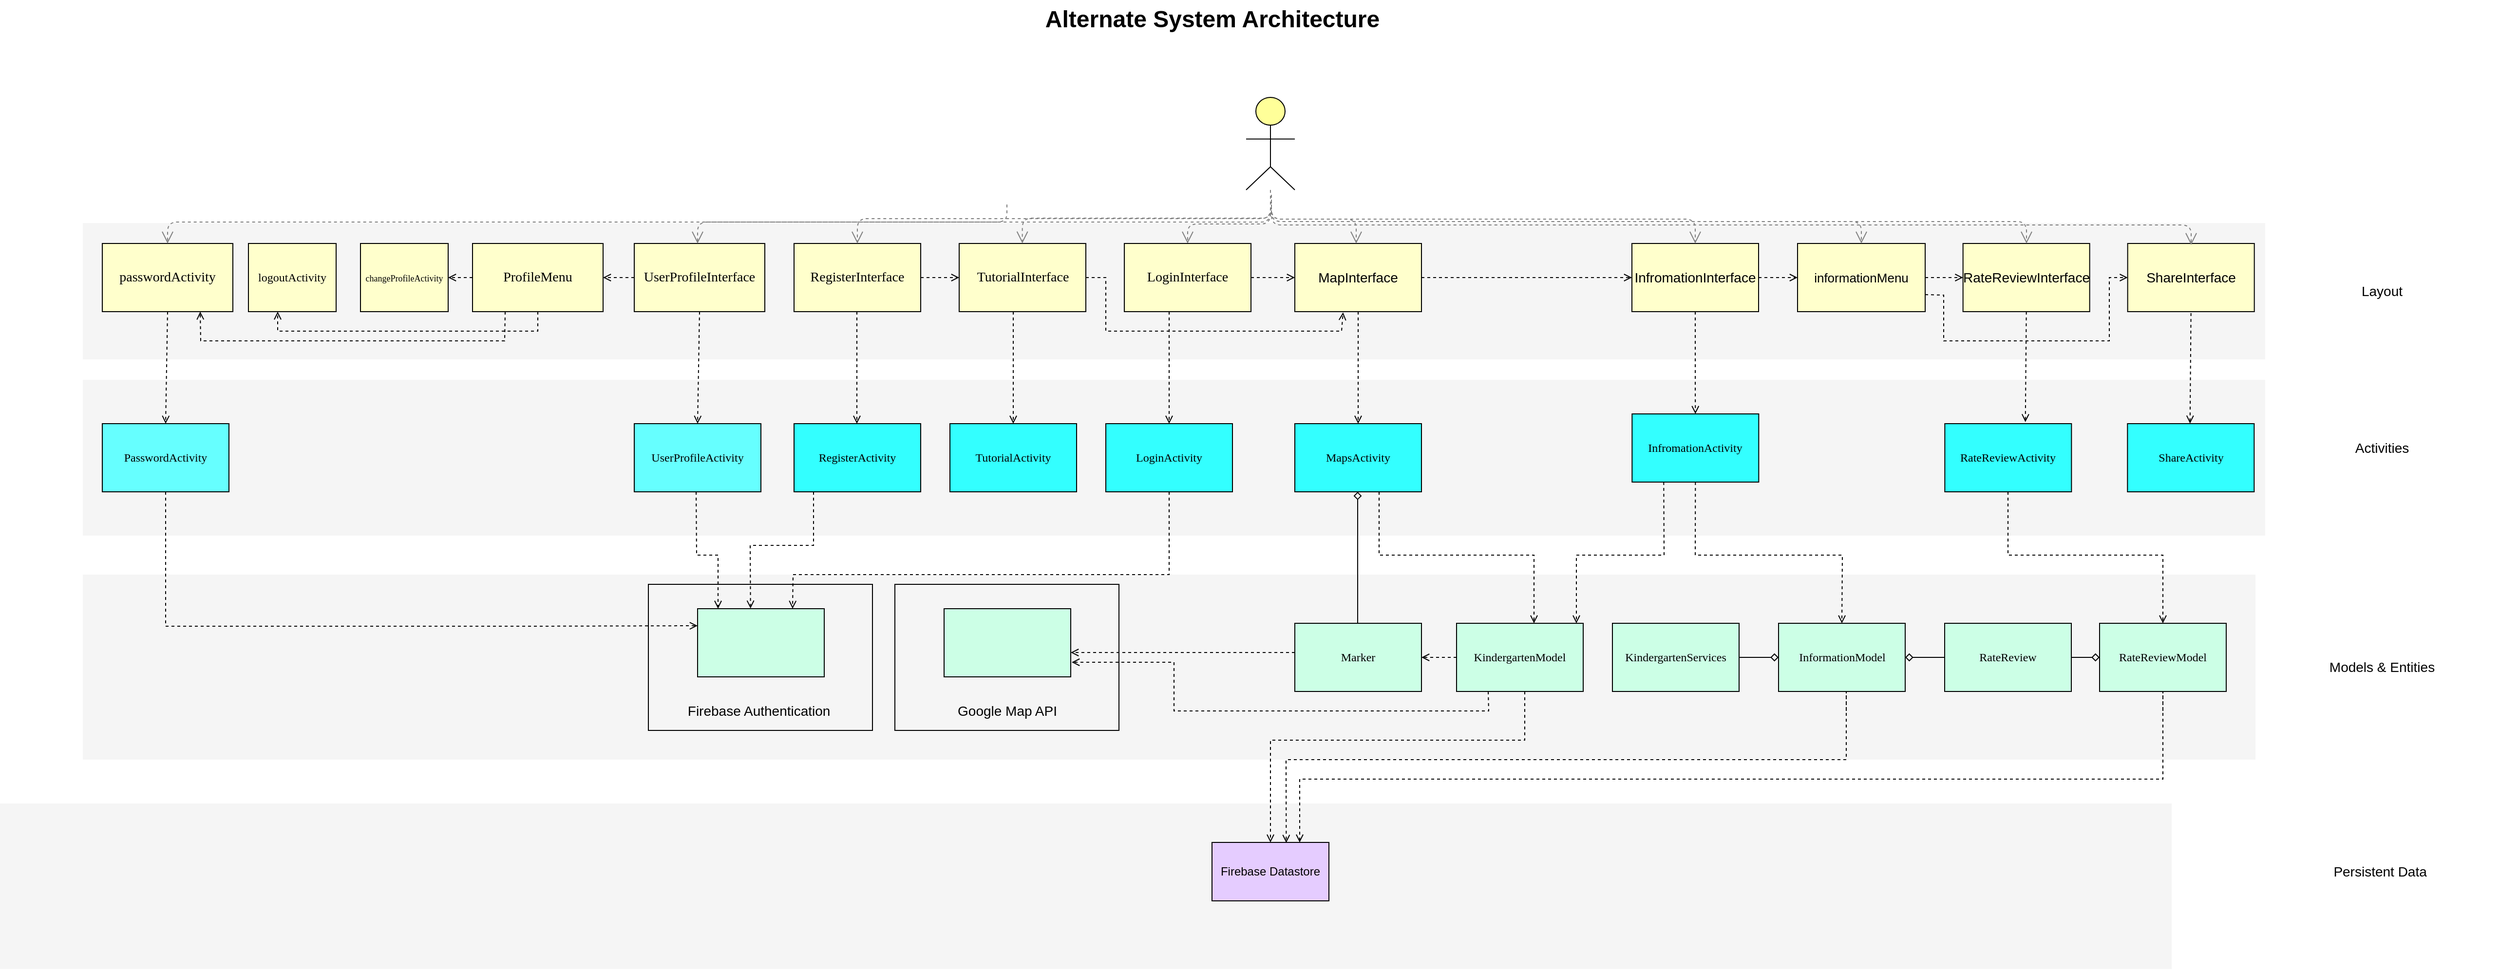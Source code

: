 <mxfile version="12.1.9" type="device" pages="1"><diagram name="Page-1" id="44bbcf24-548e-d532-59d3-359de5b44cbb"><mxGraphModel dx="4888" dy="670" grid="1" gridSize="10" guides="1" tooltips="1" connect="1" arrows="1" fold="1" page="1" pageScale="1.5" pageWidth="1169" pageHeight="826" background="none" math="0" shadow="0"><root><mxCell id="0" style=";html=1;"/><mxCell id="1" style=";html=1;" parent="0"/><mxCell id="6eae4fabf1afb631-36" value="" style="whiteSpace=wrap;html=1;strokeColor=none;strokeWidth=1;fillColor=#f5f5f5;fontSize=14;" parent="1" vertex="1"><mxGeometry x="-1700" y="670" width="2230" height="190" as="geometry"/></mxCell><mxCell id="6eae4fabf1afb631-35" value="" style="whiteSpace=wrap;html=1;strokeColor=none;strokeWidth=1;fillColor=#f5f5f5;fontSize=14;" parent="1" vertex="1"><mxGeometry x="-1700" y="470" width="2240" height="160" as="geometry"/></mxCell><mxCell id="6eae4fabf1afb631-34" value="" style="whiteSpace=wrap;html=1;strokeColor=none;strokeWidth=1;fillColor=#f5f5f5;fontSize=14;" parent="1" vertex="1"><mxGeometry x="-1700" y="309" width="2240" height="140" as="geometry"/></mxCell><mxCell id="6eae4fabf1afb631-29" value="Models &amp;amp; Entities" style="text;html=1;strokeColor=none;fillColor=none;align=center;verticalAlign=middle;whiteSpace=wrap;fontSize=14;" parent="1" vertex="1"><mxGeometry x="540" y="755" width="240" height="20" as="geometry"/></mxCell><mxCell id="6eae4fabf1afb631-30" value="Activities" style="text;html=1;strokeColor=none;fillColor=none;align=center;verticalAlign=middle;whiteSpace=wrap;fontSize=14;" parent="1" vertex="1"><mxGeometry x="540" y="530" width="240" height="20" as="geometry"/></mxCell><mxCell id="6eae4fabf1afb631-31" value="Layout" style="text;html=1;strokeColor=none;fillColor=none;align=center;verticalAlign=middle;whiteSpace=wrap;fontSize=14;" parent="1" vertex="1"><mxGeometry x="540" y="369" width="240" height="20" as="geometry"/></mxCell><mxCell id="6eae4fabf1afb631-33" style="edgeStyle=elbowEdgeStyle;rounded=1;elbow=vertical;html=1;dashed=1;startSize=10;endArrow=open;endFill=0;endSize=10;jettySize=auto;orthogonalLoop=1;strokeColor=#808080;fontSize=14;entryX=0.5;entryY=0;entryDx=0;entryDy=0;" parent="1" source="6eae4fabf1afb631-32" target="SpVC3gz6HpCtLTdUxY2t-2" edge="1"><mxGeometry relative="1" as="geometry"><mxPoint x="-648.5" y="330" as="targetPoint"/><Array as="points"><mxPoint x="-520" y="310"/></Array></mxGeometry></mxCell><mxCell id="6eae4fabf1afb631-32" value="" style="html=1;whiteSpace=wrap;fillColor=#ffff99;strokeColor=#000000;shape=mxgraph.archimate3.actor;fontSize=14;" parent="1" vertex="1"><mxGeometry x="-506" y="180" width="50" height="95" as="geometry"/></mxCell><mxCell id="6eae4fabf1afb631-37" value="Alternate System Architecture" style="text;strokeColor=none;fillColor=none;html=1;fontSize=24;fontStyle=1;verticalAlign=middle;align=center;" parent="1" vertex="1"><mxGeometry x="-1336" y="80" width="1590" height="40" as="geometry"/></mxCell><mxCell id="SpVC3gz6HpCtLTdUxY2t-2" value="&lt;span style=&quot;font-family: &amp;#34;times new roman&amp;#34; ; white-space: normal&quot;&gt;&lt;font style=&quot;font-size: 14px&quot;&gt;LoginInterface&lt;/font&gt;&lt;/span&gt;" style="rounded=0;whiteSpace=wrap;html=1;fillColor=#FFFFCC;strokeColor=#000000;" parent="1" vertex="1"><mxGeometry x="-631" y="330" width="130" height="70" as="geometry"/></mxCell><mxCell id="SpVC3gz6HpCtLTdUxY2t-3" value="&lt;font style=&quot;font-size: 14px&quot;&gt;MapInterface&lt;/font&gt;" style="rounded=0;whiteSpace=wrap;html=1;fillColor=#FFFFCC;strokeColor=#000000;" parent="1" vertex="1"><mxGeometry x="-456" y="330" width="130" height="70" as="geometry"/></mxCell><mxCell id="SpVC3gz6HpCtLTdUxY2t-6" value="&lt;font style=&quot;font-size: 14px&quot;&gt;InfromationInterface&lt;/font&gt;" style="rounded=0;whiteSpace=wrap;html=1;fillColor=#FFFFCC;strokeColor=#000000;" parent="1" vertex="1"><mxGeometry x="-110" y="330" width="130" height="70" as="geometry"/></mxCell><mxCell id="SpVC3gz6HpCtLTdUxY2t-7" value="&lt;font style=&quot;font-size: 13px&quot;&gt;informationMenu&lt;/font&gt;" style="rounded=0;whiteSpace=wrap;html=1;fillColor=#FFFFCC;strokeColor=#000000;" parent="1" vertex="1"><mxGeometry x="60" y="330" width="131" height="70" as="geometry"/></mxCell><mxCell id="SpVC3gz6HpCtLTdUxY2t-8" value="&lt;font face=&quot;Times New Roman&quot;&gt;&lt;span style=&quot;font-size: 14px&quot;&gt;RegisterInterface&lt;/span&gt;&lt;/font&gt;" style="rounded=0;whiteSpace=wrap;html=1;fillColor=#FFFFCC;strokeColor=#000000;" parent="1" vertex="1"><mxGeometry x="-970" y="330" width="130" height="70" as="geometry"/></mxCell><mxCell id="SpVC3gz6HpCtLTdUxY2t-11" value="&lt;font style=&quot;font-size: 14px&quot;&gt;UserProfileInterface&lt;/font&gt;" style="rounded=0;whiteSpace=wrap;html=1;fillColor=#FFFFCC;strokeColor=#000000;fontFamily=Times New Roman;" parent="1" vertex="1"><mxGeometry x="-1134" y="330" width="134" height="70" as="geometry"/></mxCell><mxCell id="SpVC3gz6HpCtLTdUxY2t-17" style="edgeStyle=elbowEdgeStyle;rounded=1;elbow=vertical;html=1;dashed=1;startSize=10;endArrow=open;endFill=0;endSize=10;jettySize=auto;orthogonalLoop=1;strokeColor=#808080;fontSize=14;entryX=0.5;entryY=0;entryDx=0;entryDy=0;" parent="1" source="6eae4fabf1afb631-32" target="SpVC3gz6HpCtLTdUxY2t-8" edge="1"><mxGeometry relative="1" as="geometry"><mxPoint x="-660.5" y="271.5" as="sourcePoint"/><mxPoint x="-920" y="326.5" as="targetPoint"/><Array as="points"><mxPoint x="-929.5" y="304.5"/></Array></mxGeometry></mxCell><mxCell id="SpVC3gz6HpCtLTdUxY2t-18" style="edgeStyle=elbowEdgeStyle;rounded=1;elbow=vertical;html=1;dashed=1;startSize=10;endArrow=open;endFill=0;endSize=10;jettySize=auto;orthogonalLoop=1;strokeColor=#808080;fontSize=14;entryX=0.5;entryY=0;entryDx=0;entryDy=0;" parent="1" source="6eae4fabf1afb631-32" edge="1"><mxGeometry relative="1" as="geometry"><mxPoint x="-809.5" y="275" as="sourcePoint"/><mxPoint x="-1069" y="330" as="targetPoint"/><Array as="points"><mxPoint x="-1078.5" y="308"/></Array></mxGeometry></mxCell><mxCell id="SpVC3gz6HpCtLTdUxY2t-25" style="edgeStyle=elbowEdgeStyle;rounded=1;elbow=vertical;html=1;dashed=1;startSize=10;endArrow=open;endFill=0;endSize=10;jettySize=auto;orthogonalLoop=1;strokeColor=#808080;fontSize=14;entryX=0.5;entryY=0;entryDx=0;entryDy=0;" parent="1" edge="1"><mxGeometry relative="1" as="geometry"><mxPoint x="-480" y="280" as="sourcePoint"/><mxPoint x="-45" y="330" as="targetPoint"/><Array as="points"/></mxGeometry></mxCell><mxCell id="SpVC3gz6HpCtLTdUxY2t-26" style="edgeStyle=elbowEdgeStyle;rounded=1;elbow=vertical;html=1;dashed=1;startSize=10;endArrow=open;endFill=0;endSize=10;jettySize=auto;orthogonalLoop=1;strokeColor=#808080;fontSize=14;entryX=0.5;entryY=0;entryDx=0;entryDy=0;" parent="1" target="SpVC3gz6HpCtLTdUxY2t-7" edge="1"><mxGeometry relative="1" as="geometry"><mxPoint x="-480" y="285" as="sourcePoint"/><mxPoint x="106.5" y="330" as="targetPoint"/><Array as="points"/></mxGeometry></mxCell><mxCell id="SpVC3gz6HpCtLTdUxY2t-30" value="" style="endArrow=open;html=1;fontFamily=Times New Roman;exitX=1;exitY=0.5;exitDx=0;exitDy=0;entryX=0;entryY=0.5;entryDx=0;entryDy=0;endFill=0;dashed=1;" parent="1" source="SpVC3gz6HpCtLTdUxY2t-2" target="SpVC3gz6HpCtLTdUxY2t-3" edge="1"><mxGeometry width="50" height="50" relative="1" as="geometry"><mxPoint x="-680" y="390" as="sourcePoint"/><mxPoint x="-630" y="340" as="targetPoint"/></mxGeometry></mxCell><mxCell id="SpVC3gz6HpCtLTdUxY2t-35" value="" style="endArrow=open;html=1;fontFamily=Times New Roman;entryX=0;entryY=0.5;entryDx=0;entryDy=0;endFill=0;dashed=1;exitX=1;exitY=0.5;exitDx=0;exitDy=0;" parent="1" source="SpVC3gz6HpCtLTdUxY2t-6" target="SpVC3gz6HpCtLTdUxY2t-7" edge="1"><mxGeometry width="50" height="50" relative="1" as="geometry"><mxPoint x="20" y="365" as="sourcePoint"/><mxPoint x="-100" y="379" as="targetPoint"/></mxGeometry></mxCell><mxCell id="SpVC3gz6HpCtLTdUxY2t-37" value="" style="endArrow=open;html=1;dashed=1;fontFamily=Times New Roman;entryX=0.381;entryY=1.01;entryDx=0;entryDy=0;exitX=1;exitY=0.5;exitDx=0;exitDy=0;endFill=0;rounded=0;entryPerimeter=0;" parent="1" source="Uo9-FVcWX413zigEfYaq-47" target="SpVC3gz6HpCtLTdUxY2t-3" edge="1"><mxGeometry width="50" height="50" relative="1" as="geometry"><mxPoint x="-870" y="390" as="sourcePoint"/><mxPoint x="-820" y="340" as="targetPoint"/><Array as="points"><mxPoint x="-650" y="365"/><mxPoint x="-650" y="420"/><mxPoint x="-581" y="420"/><mxPoint x="-408" y="420"/></Array></mxGeometry></mxCell><mxCell id="SpVC3gz6HpCtLTdUxY2t-38" value="UserProfileActivity" style="rounded=0;whiteSpace=wrap;html=1;fillColor=#66FFFF;strokeColor=#000000;fontFamily=Times New Roman;" parent="1" vertex="1"><mxGeometry x="-1134" y="515" width="130" height="70" as="geometry"/></mxCell><mxCell id="SpVC3gz6HpCtLTdUxY2t-39" value="RegisterActivity" style="rounded=0;whiteSpace=wrap;html=1;fillColor=#33FFFF;strokeColor=#000000;fontFamily=Times New Roman;" parent="1" vertex="1"><mxGeometry x="-970" y="515" width="130" height="70" as="geometry"/></mxCell><mxCell id="SpVC3gz6HpCtLTdUxY2t-40" value="LoginActivity" style="rounded=0;whiteSpace=wrap;html=1;fillColor=#33FFFF;strokeColor=#000000;fontFamily=Times New Roman;" parent="1" vertex="1"><mxGeometry x="-650" y="515" width="130" height="70" as="geometry"/></mxCell><mxCell id="SpVC3gz6HpCtLTdUxY2t-41" value="MapsActivity" style="rounded=0;whiteSpace=wrap;html=1;fillColor=#33FFFF;strokeColor=#000000;fontFamily=Times New Roman;" parent="1" vertex="1"><mxGeometry x="-456" y="515" width="130" height="70" as="geometry"/></mxCell><mxCell id="SpVC3gz6HpCtLTdUxY2t-44" value="InfromationActivity" style="rounded=0;whiteSpace=wrap;html=1;fillColor=#33FFFF;strokeColor=#000000;fontFamily=Times New Roman;" parent="1" vertex="1"><mxGeometry x="-109.833" y="505" width="130" height="70" as="geometry"/></mxCell><mxCell id="SpVC3gz6HpCtLTdUxY2t-45" value="RateReviewActivity" style="rounded=0;whiteSpace=wrap;html=1;fillColor=#33FFFF;strokeColor=#000000;fontFamily=Times New Roman;" parent="1" vertex="1"><mxGeometry x="211.167" y="515" width="130" height="70" as="geometry"/></mxCell><mxCell id="SpVC3gz6HpCtLTdUxY2t-46" value="" style="endArrow=open;html=1;dashed=1;fontFamily=Times New Roman;entryX=0.5;entryY=0;entryDx=0;entryDy=0;exitX=0.5;exitY=1;exitDx=0;exitDy=0;endFill=0;" parent="1" source="SpVC3gz6HpCtLTdUxY2t-11" target="SpVC3gz6HpCtLTdUxY2t-38" edge="1"><mxGeometry width="50" height="50" relative="1" as="geometry"><mxPoint x="-1100" y="440" as="sourcePoint"/><mxPoint x="-1050" y="390" as="targetPoint"/></mxGeometry></mxCell><mxCell id="SpVC3gz6HpCtLTdUxY2t-47" value="" style="endArrow=open;html=1;dashed=1;fontFamily=Times New Roman;entryX=0.5;entryY=0;entryDx=0;entryDy=0;exitX=0.5;exitY=1;exitDx=0;exitDy=0;endFill=0;" parent="1" edge="1"><mxGeometry width="50" height="50" relative="1" as="geometry"><mxPoint x="-905.5" y="400" as="sourcePoint"/><mxPoint x="-905.5" y="515" as="targetPoint"/></mxGeometry></mxCell><mxCell id="SpVC3gz6HpCtLTdUxY2t-48" value="" style="endArrow=open;html=1;dashed=1;fontFamily=Times New Roman;entryX=0.5;entryY=0;entryDx=0;entryDy=0;endFill=0;rounded=0;" parent="1" edge="1" target="SpVC3gz6HpCtLTdUxY2t-40"><mxGeometry width="50" height="50" relative="1" as="geometry"><mxPoint x="-585" y="400" as="sourcePoint"/><mxPoint x="-741.5" y="515" as="targetPoint"/><Array as="points"/></mxGeometry></mxCell><mxCell id="SpVC3gz6HpCtLTdUxY2t-49" value="" style="endArrow=open;html=1;dashed=1;fontFamily=Times New Roman;entryX=0.5;entryY=0;entryDx=0;entryDy=0;exitX=0.5;exitY=1;exitDx=0;exitDy=0;endFill=0;rounded=0;" parent="1" target="SpVC3gz6HpCtLTdUxY2t-41" edge="1" source="SpVC3gz6HpCtLTdUxY2t-3"><mxGeometry width="50" height="50" relative="1" as="geometry"><mxPoint x="-556.5" y="400" as="sourcePoint"/><mxPoint x="-556.5" y="515" as="targetPoint"/><Array as="points"/></mxGeometry></mxCell><mxCell id="SpVC3gz6HpCtLTdUxY2t-60" value="" style="endArrow=open;html=1;dashed=1;fontFamily=Times New Roman;endFill=0;exitX=0.5;exitY=1;exitDx=0;exitDy=0;rounded=0;entryX=0.5;entryY=0;entryDx=0;entryDy=0;" parent="1" source="SpVC3gz6HpCtLTdUxY2t-6" edge="1" target="SpVC3gz6HpCtLTdUxY2t-44"><mxGeometry width="50" height="50" relative="1" as="geometry"><mxPoint x="104.5" y="400" as="sourcePoint"/><mxPoint x="104.5" y="514" as="targetPoint"/><Array as="points"><mxPoint x="-45" y="480"/></Array></mxGeometry></mxCell><mxCell id="SpVC3gz6HpCtLTdUxY2t-62" value="" style="endArrow=open;html=1;dashed=1;fontFamily=Times New Roman;endFill=0;rounded=0;exitX=0.5;exitY=1;exitDx=0;exitDy=0;entryX=0.636;entryY=-0.024;entryDx=0;entryDy=0;entryPerimeter=0;" parent="1" edge="1" target="SpVC3gz6HpCtLTdUxY2t-45" source="Uo9-FVcWX413zigEfYaq-63"><mxGeometry width="50" height="50" relative="1" as="geometry"><mxPoint x="191" y="390" as="sourcePoint"/><mxPoint x="275.5" y="515" as="targetPoint"/><Array as="points"/></mxGeometry></mxCell><mxCell id="SpVC3gz6HpCtLTdUxY2t-71" value="KindergartenModel" style="rounded=0;whiteSpace=wrap;html=1;fillColor=#CCFFE6;strokeColor=#000000;fontFamily=Times New Roman;" parent="1" vertex="1"><mxGeometry x="-290" y="720" width="130" height="70" as="geometry"/></mxCell><mxCell id="SpVC3gz6HpCtLTdUxY2t-72" value="Marker" style="rounded=0;whiteSpace=wrap;html=1;fillColor=#CCFFE6;strokeColor=#000000;fontFamily=Times New Roman;" parent="1" vertex="1"><mxGeometry x="-456" y="720" width="130" height="70" as="geometry"/></mxCell><mxCell id="SpVC3gz6HpCtLTdUxY2t-73" value="InformationModel" style="rounded=0;whiteSpace=wrap;html=1;fillColor=#CCFFE6;strokeColor=#000000;fontFamily=Times New Roman;" parent="1" vertex="1"><mxGeometry x="40.5" y="720" width="130" height="70" as="geometry"/></mxCell><mxCell id="SpVC3gz6HpCtLTdUxY2t-74" value="RateReview" style="rounded=0;whiteSpace=wrap;html=1;fillColor=#CCFFE6;strokeColor=#000000;fontFamily=Times New Roman;" parent="1" vertex="1"><mxGeometry x="211" y="720" width="130" height="70" as="geometry"/></mxCell><mxCell id="SpVC3gz6HpCtLTdUxY2t-79" value="" style="endArrow=diamond;html=1;fontFamily=Times New Roman;exitX=0.5;exitY=0;exitDx=0;exitDy=0;endFill=0;entryX=0.5;entryY=1;entryDx=0;entryDy=0;" parent="1" edge="1"><mxGeometry width="50" height="50" relative="1" as="geometry"><mxPoint x="-391.5" y="720" as="sourcePoint"/><mxPoint x="-391.5" y="585" as="targetPoint"/></mxGeometry></mxCell><mxCell id="IMlPqAaCap8yfcJgRD1g-1" value="" style="whiteSpace=wrap;html=1;strokeColor=none;strokeWidth=1;fillColor=#f5f5f5;fontSize=14;" parent="1" vertex="1"><mxGeometry x="-1785" y="905" width="2229" height="170" as="geometry"/></mxCell><mxCell id="IMlPqAaCap8yfcJgRD1g-2" value="Firebase Datastore" style="rounded=0;whiteSpace=wrap;html=1;fillColor=#E5CCFF;" parent="1" vertex="1"><mxGeometry x="-541" y="945" width="120" height="60" as="geometry"/></mxCell><mxCell id="IMlPqAaCap8yfcJgRD1g-4" value="" style="endArrow=open;html=1;dashed=1;fontFamily=Times New Roman;entryX=0.25;entryY=0;entryDx=0;entryDy=0;endFill=0;rounded=0;" parent="1" edge="1"><mxGeometry width="50" height="50" relative="1" as="geometry"><mxPoint x="-220" y="790" as="sourcePoint"/><mxPoint x="-481" y="945" as="targetPoint"/><Array as="points"><mxPoint x="-220" y="840"/><mxPoint x="-390" y="840"/><mxPoint x="-481" y="840"/></Array></mxGeometry></mxCell><mxCell id="IMlPqAaCap8yfcJgRD1g-5" value="" style="endArrow=open;html=1;dashed=1;fontFamily=Times New Roman;entryX=0.635;entryY=0.006;entryDx=0;entryDy=0;endFill=0;rounded=0;entryPerimeter=0;" parent="1" target="IMlPqAaCap8yfcJgRD1g-2" edge="1"><mxGeometry width="50" height="50" relative="1" as="geometry"><mxPoint x="110" y="810" as="sourcePoint"/><mxPoint x="-151" y="965" as="targetPoint"/><Array as="points"><mxPoint x="110" y="790"/><mxPoint x="110" y="810"/><mxPoint x="110" y="860"/><mxPoint x="-60" y="860"/><mxPoint x="-465" y="860"/></Array></mxGeometry></mxCell><mxCell id="Uo9-FVcWX413zigEfYaq-1" value="Persistent Data&amp;nbsp;" style="text;html=1;strokeColor=none;fillColor=none;align=center;verticalAlign=middle;whiteSpace=wrap;fontSize=14;" vertex="1" parent="1"><mxGeometry x="540" y="965" width="240" height="20" as="geometry"/></mxCell><mxCell id="Uo9-FVcWX413zigEfYaq-8" value="" style="whiteSpace=wrap;html=1;strokeColor=#000000;strokeWidth=1;fillColor=#f5f5f5;fontSize=14;perimeterSpacing=0;" vertex="1" parent="1"><mxGeometry x="-1119.5" y="680" width="230" height="150" as="geometry"/></mxCell><mxCell id="Uo9-FVcWX413zigEfYaq-9" value="Firebase Authentication&amp;nbsp;" style="text;html=1;strokeColor=none;fillColor=none;align=center;verticalAlign=middle;whiteSpace=wrap;fontSize=14;" vertex="1" parent="1"><mxGeometry x="-1124.5" y="800" width="240" height="20" as="geometry"/></mxCell><mxCell id="Uo9-FVcWX413zigEfYaq-11" value="" style="rounded=0;whiteSpace=wrap;html=1;fillColor=#CCFFE6;strokeColor=#000000;fontFamily=Times New Roman;" vertex="1" parent="1"><mxGeometry x="-1069" y="705" width="130" height="70" as="geometry"/></mxCell><mxCell id="Uo9-FVcWX413zigEfYaq-12" value="" style="endArrow=open;html=1;dashed=1;fontFamily=Times New Roman;exitX=0.5;exitY=1;exitDx=0;exitDy=0;endFill=0;rounded=0;" edge="1" parent="1"><mxGeometry width="50" height="50" relative="1" as="geometry"><mxPoint x="-1070.5" y="585" as="sourcePoint"/><mxPoint x="-1048" y="705" as="targetPoint"/><Array as="points"><mxPoint x="-1070" y="650"/><mxPoint x="-1048" y="650"/></Array></mxGeometry></mxCell><mxCell id="Uo9-FVcWX413zigEfYaq-13" value="" style="endArrow=open;html=1;dashed=1;fontFamily=Times New Roman;entryX=0.418;entryY=-0.003;entryDx=0;entryDy=0;exitX=0.5;exitY=1;exitDx=0;exitDy=0;endFill=0;entryPerimeter=0;rounded=0;" edge="1" parent="1" target="Uo9-FVcWX413zigEfYaq-11"><mxGeometry width="50" height="50" relative="1" as="geometry"><mxPoint x="-950" y="585" as="sourcePoint"/><mxPoint x="-950" y="700" as="targetPoint"/><Array as="points"><mxPoint x="-950" y="640"/><mxPoint x="-1015" y="640"/></Array></mxGeometry></mxCell><mxCell id="Uo9-FVcWX413zigEfYaq-14" value="" style="endArrow=open;html=1;dashed=1;fontFamily=Times New Roman;endFill=0;rounded=0;entryX=0.75;entryY=0;entryDx=0;entryDy=0;exitX=0.5;exitY=1;exitDx=0;exitDy=0;" edge="1" parent="1" source="SpVC3gz6HpCtLTdUxY2t-40" target="Uo9-FVcWX413zigEfYaq-11"><mxGeometry width="50" height="50" relative="1" as="geometry"><mxPoint x="-752" y="580" as="sourcePoint"/><mxPoint x="-938.66" y="703.79" as="targetPoint"/><Array as="points"><mxPoint x="-585" y="670"/><mxPoint x="-752" y="670"/><mxPoint x="-874" y="670"/><mxPoint x="-971" y="670"/></Array></mxGeometry></mxCell><mxCell id="Uo9-FVcWX413zigEfYaq-18" value="" style="whiteSpace=wrap;html=1;strokeColor=#000000;strokeWidth=1;fillColor=#f5f5f5;fontSize=14;perimeterSpacing=0;" vertex="1" parent="1"><mxGeometry x="-866.5" y="680" width="230" height="150" as="geometry"/></mxCell><mxCell id="Uo9-FVcWX413zigEfYaq-19" value="Google Map API" style="text;html=1;strokeColor=none;fillColor=none;align=center;verticalAlign=middle;whiteSpace=wrap;fontSize=14;" vertex="1" parent="1"><mxGeometry x="-871" y="800" width="240" height="20" as="geometry"/></mxCell><mxCell id="Uo9-FVcWX413zigEfYaq-20" value="" style="rounded=0;whiteSpace=wrap;html=1;fillColor=#CCFFE6;strokeColor=#000000;fontFamily=Times New Roman;" vertex="1" parent="1"><mxGeometry x="-816" y="705" width="130" height="70" as="geometry"/></mxCell><mxCell id="Uo9-FVcWX413zigEfYaq-23" value="" style="endArrow=open;html=1;dashed=1;endFill=0;" edge="1" parent="1"><mxGeometry width="50" height="50" relative="1" as="geometry"><mxPoint x="-456" y="750" as="sourcePoint"/><mxPoint x="-686" y="750" as="targetPoint"/><Array as="points"/></mxGeometry></mxCell><mxCell id="Uo9-FVcWX413zigEfYaq-24" value="KindergartenServices" style="rounded=0;whiteSpace=wrap;html=1;fillColor=#CCFFE6;strokeColor=#000000;fontFamily=Times New Roman;" vertex="1" parent="1"><mxGeometry x="-130" y="720" width="130" height="70" as="geometry"/></mxCell><mxCell id="Uo9-FVcWX413zigEfYaq-25" value="" style="endArrow=diamond;html=1;fontFamily=Times New Roman;exitX=1;exitY=0.5;exitDx=0;exitDy=0;endFill=0;entryX=0;entryY=0.5;entryDx=0;entryDy=0;" edge="1" parent="1" source="Uo9-FVcWX413zigEfYaq-24" target="SpVC3gz6HpCtLTdUxY2t-73"><mxGeometry width="50" height="50" relative="1" as="geometry"><mxPoint x="19.5" y="827.5" as="sourcePoint"/><mxPoint x="19.5" y="692.5" as="targetPoint"/></mxGeometry></mxCell><mxCell id="Uo9-FVcWX413zigEfYaq-26" value="" style="endArrow=diamond;html=1;fontFamily=Times New Roman;exitX=0;exitY=0.5;exitDx=0;exitDy=0;endFill=0;entryX=1;entryY=0.5;entryDx=0;entryDy=0;" edge="1" parent="1" source="SpVC3gz6HpCtLTdUxY2t-74" target="SpVC3gz6HpCtLTdUxY2t-73"><mxGeometry width="50" height="50" relative="1" as="geometry"><mxPoint x="190" y="877.5" as="sourcePoint"/><mxPoint x="190" y="742.5" as="targetPoint"/></mxGeometry></mxCell><mxCell id="Uo9-FVcWX413zigEfYaq-27" value="" style="endArrow=open;html=1;dashed=1;fontFamily=Times New Roman;entryX=0.5;entryY=0;entryDx=0;entryDy=0;exitX=0.5;exitY=1;exitDx=0;exitDy=0;endFill=0;rounded=0;" edge="1" parent="1" source="SpVC3gz6HpCtLTdUxY2t-44" target="SpVC3gz6HpCtLTdUxY2t-73"><mxGeometry width="50" height="50" relative="1" as="geometry"><mxPoint x="104" y="585" as="sourcePoint"/><mxPoint x="104" y="700" as="targetPoint"/><Array as="points"><mxPoint x="-45" y="650"/><mxPoint x="106" y="650"/></Array></mxGeometry></mxCell><mxCell id="Uo9-FVcWX413zigEfYaq-29" value="RateReviewModel" style="rounded=0;whiteSpace=wrap;html=1;fillColor=#CCFFE6;strokeColor=#000000;fontFamily=Times New Roman;" vertex="1" parent="1"><mxGeometry x="370" y="720" width="130" height="70" as="geometry"/></mxCell><mxCell id="Uo9-FVcWX413zigEfYaq-30" value="" style="endArrow=open;html=1;dashed=1;fontFamily=Times New Roman;entryX=0.5;entryY=0;entryDx=0;entryDy=0;exitX=0.5;exitY=1;exitDx=0;exitDy=0;endFill=0;rounded=0;" edge="1" parent="1" target="Uo9-FVcWX413zigEfYaq-29"><mxGeometry width="50" height="50" relative="1" as="geometry"><mxPoint x="276" y="585" as="sourcePoint"/><mxPoint x="277.5" y="720" as="targetPoint"/><Array as="points"><mxPoint x="276" y="650"/><mxPoint x="435" y="650"/></Array></mxGeometry></mxCell><mxCell id="Uo9-FVcWX413zigEfYaq-31" value="" style="endArrow=open;html=1;dashed=1;endFill=0;exitX=0.25;exitY=1;exitDx=0;exitDy=0;rounded=0;" edge="1" parent="1" source="SpVC3gz6HpCtLTdUxY2t-71"><mxGeometry width="50" height="50" relative="1" as="geometry"><mxPoint x="-490" y="810" as="sourcePoint"/><mxPoint x="-685" y="760" as="targetPoint"/><Array as="points"><mxPoint x="-257" y="810"/><mxPoint x="-580" y="810"/><mxPoint x="-580" y="760"/></Array></mxGeometry></mxCell><mxCell id="Uo9-FVcWX413zigEfYaq-35" value="" style="endArrow=diamond;html=1;fontFamily=Times New Roman;endFill=0;entryX=0;entryY=0.5;entryDx=0;entryDy=0;exitX=1;exitY=0.5;exitDx=0;exitDy=0;" edge="1" parent="1" source="SpVC3gz6HpCtLTdUxY2t-74" target="Uo9-FVcWX413zigEfYaq-29"><mxGeometry width="50" height="50" relative="1" as="geometry"><mxPoint x="340" y="760" as="sourcePoint"/><mxPoint x="180.5" y="765" as="targetPoint"/></mxGeometry></mxCell><mxCell id="Uo9-FVcWX413zigEfYaq-36" value="" style="endArrow=open;html=1;dashed=1;fontFamily=Times New Roman;entryX=0.75;entryY=0;entryDx=0;entryDy=0;endFill=0;rounded=0;" edge="1" parent="1" target="IMlPqAaCap8yfcJgRD1g-2"><mxGeometry width="50" height="50" relative="1" as="geometry"><mxPoint x="435" y="810" as="sourcePoint"/><mxPoint x="-139.8" y="945.36" as="targetPoint"/><Array as="points"><mxPoint x="435" y="790"/><mxPoint x="435" y="810"/><mxPoint x="435" y="880"/><mxPoint x="-451" y="880"/></Array></mxGeometry></mxCell><mxCell id="Uo9-FVcWX413zigEfYaq-46" style="edgeStyle=elbowEdgeStyle;rounded=1;elbow=vertical;html=1;dashed=1;startSize=10;endArrow=open;endFill=0;endSize=10;jettySize=auto;orthogonalLoop=1;strokeColor=#808080;fontSize=14;entryX=0.5;entryY=0;entryDx=0;entryDy=0;" edge="1" parent="1"><mxGeometry relative="1" as="geometry"><mxPoint x="-480" y="280" as="sourcePoint"/><mxPoint x="-393" y="330" as="targetPoint"/><Array as="points"/></mxGeometry></mxCell><mxCell id="Uo9-FVcWX413zigEfYaq-47" value="&lt;span style=&quot;font-family: &amp;#34;times new roman&amp;#34; ; white-space: normal&quot;&gt;&lt;font style=&quot;font-size: 14px&quot;&gt;TutorialInterface&lt;/font&gt;&lt;/span&gt;" style="rounded=0;whiteSpace=wrap;html=1;fillColor=#FFFFCC;strokeColor=#000000;" vertex="1" parent="1"><mxGeometry x="-800.5" y="330" width="130" height="70" as="geometry"/></mxCell><mxCell id="Uo9-FVcWX413zigEfYaq-48" value="" style="endArrow=open;html=1;fontFamily=Times New Roman;exitX=1;exitY=0.5;exitDx=0;exitDy=0;entryX=0;entryY=0.5;entryDx=0;entryDy=0;endFill=0;dashed=1;" edge="1" parent="1" source="SpVC3gz6HpCtLTdUxY2t-8" target="Uo9-FVcWX413zigEfYaq-47"><mxGeometry width="50" height="50" relative="1" as="geometry"><mxPoint x="-491" y="375" as="sourcePoint"/><mxPoint x="-448" y="375" as="targetPoint"/></mxGeometry></mxCell><mxCell id="Uo9-FVcWX413zigEfYaq-49" value="TutorialActivity" style="rounded=0;whiteSpace=wrap;html=1;fillColor=#33FFFF;strokeColor=#000000;fontFamily=Times New Roman;" vertex="1" parent="1"><mxGeometry x="-810" y="515" width="130" height="70" as="geometry"/></mxCell><mxCell id="Uo9-FVcWX413zigEfYaq-51" value="" style="endArrow=open;html=1;dashed=1;fontFamily=Times New Roman;entryX=0.5;entryY=0;entryDx=0;entryDy=0;exitX=0.5;exitY=1;exitDx=0;exitDy=0;endFill=0;" edge="1" parent="1"><mxGeometry width="50" height="50" relative="1" as="geometry"><mxPoint x="-745" y="400" as="sourcePoint"/><mxPoint x="-745" y="515" as="targetPoint"/></mxGeometry></mxCell><mxCell id="Uo9-FVcWX413zigEfYaq-52" style="edgeStyle=elbowEdgeStyle;rounded=1;elbow=vertical;html=1;dashed=1;startSize=10;endArrow=open;endFill=0;endSize=10;jettySize=auto;orthogonalLoop=1;strokeColor=#808080;fontSize=14;entryX=0.5;entryY=0;entryDx=0;entryDy=0;" edge="1" parent="1"><mxGeometry relative="1" as="geometry"><mxPoint x="-480" y="280" as="sourcePoint"/><mxPoint x="-735.667" y="329.833" as="targetPoint"/><Array as="points"><mxPoint x="-760" y="304"/></Array></mxGeometry></mxCell><mxCell id="Uo9-FVcWX413zigEfYaq-53" value="" style="endArrow=open;html=1;fontFamily=Times New Roman;exitX=1;exitY=0.5;exitDx=0;exitDy=0;entryX=0;entryY=0.5;entryDx=0;entryDy=0;endFill=0;dashed=1;" edge="1" parent="1" source="SpVC3gz6HpCtLTdUxY2t-3" target="SpVC3gz6HpCtLTdUxY2t-6"><mxGeometry width="50" height="50" relative="1" as="geometry"><mxPoint x="-491" y="375" as="sourcePoint"/><mxPoint x="-446" y="375" as="targetPoint"/></mxGeometry></mxCell><mxCell id="Uo9-FVcWX413zigEfYaq-55" value="" style="endArrow=open;html=1;dashed=1;fontFamily=Times New Roman;entryX=0.5;entryY=0;entryDx=0;entryDy=0;exitX=0.5;exitY=1;exitDx=0;exitDy=0;endFill=0;rounded=0;" edge="1" parent="1"><mxGeometry width="50" height="50" relative="1" as="geometry"><mxPoint x="-369.5" y="585" as="sourcePoint"/><mxPoint x="-210.5" y="720" as="targetPoint"/><Array as="points"><mxPoint x="-369.5" y="650"/><mxPoint x="-210.5" y="650"/></Array></mxGeometry></mxCell><mxCell id="Uo9-FVcWX413zigEfYaq-56" value="" style="endArrow=open;html=1;dashed=1;fontFamily=Times New Roman;entryX=0.5;entryY=0;entryDx=0;entryDy=0;exitX=0.25;exitY=1;exitDx=0;exitDy=0;endFill=0;rounded=0;" edge="1" parent="1" source="SpVC3gz6HpCtLTdUxY2t-44"><mxGeometry width="50" height="50" relative="1" as="geometry"><mxPoint x="-326" y="585" as="sourcePoint"/><mxPoint x="-167" y="720" as="targetPoint"/><Array as="points"><mxPoint x="-77" y="650"/><mxPoint x="-167" y="650"/></Array></mxGeometry></mxCell><mxCell id="Uo9-FVcWX413zigEfYaq-57" value="" style="endArrow=open;html=1;dashed=1;endFill=0;exitX=0;exitY=0.5;exitDx=0;exitDy=0;entryX=1;entryY=0.5;entryDx=0;entryDy=0;" edge="1" parent="1" source="SpVC3gz6HpCtLTdUxY2t-71" target="SpVC3gz6HpCtLTdUxY2t-72"><mxGeometry width="50" height="50" relative="1" as="geometry"><mxPoint x="-446" y="760" as="sourcePoint"/><mxPoint x="-676" y="760" as="targetPoint"/><Array as="points"/></mxGeometry></mxCell><mxCell id="Uo9-FVcWX413zigEfYaq-58" value="&lt;font style=&quot;font-size: 14px&quot;&gt;passwordActivity&lt;/font&gt;" style="rounded=0;whiteSpace=wrap;html=1;fillColor=#FFFFCC;strokeColor=#000000;fontFamily=Times New Roman;" vertex="1" parent="1"><mxGeometry x="-1680" y="330" width="134" height="70" as="geometry"/></mxCell><mxCell id="Uo9-FVcWX413zigEfYaq-59" value="PasswordActivity" style="rounded=0;whiteSpace=wrap;html=1;fillColor=#66FFFF;strokeColor=#000000;fontFamily=Times New Roman;" vertex="1" parent="1"><mxGeometry x="-1680" y="515" width="130" height="70" as="geometry"/></mxCell><mxCell id="Uo9-FVcWX413zigEfYaq-60" style="edgeStyle=elbowEdgeStyle;rounded=1;elbow=vertical;html=1;dashed=1;startSize=10;endArrow=open;endFill=0;endSize=10;jettySize=auto;orthogonalLoop=1;strokeColor=#808080;fontSize=14;entryX=0.5;entryY=0;entryDx=0;entryDy=0;" edge="1" parent="1" target="Uo9-FVcWX413zigEfYaq-58"><mxGeometry relative="1" as="geometry"><mxPoint x="-751.5" y="290" as="sourcePoint"/><mxPoint x="-1504.5" y="330" as="targetPoint"/><Array as="points"><mxPoint x="-1514" y="308"/></Array></mxGeometry></mxCell><mxCell id="Uo9-FVcWX413zigEfYaq-61" value="" style="endArrow=open;html=1;dashed=1;fontFamily=Times New Roman;entryX=0.5;entryY=0;entryDx=0;entryDy=0;exitX=0.5;exitY=1;exitDx=0;exitDy=0;endFill=0;" edge="1" parent="1" source="Uo9-FVcWX413zigEfYaq-58" target="Uo9-FVcWX413zigEfYaq-59"><mxGeometry width="50" height="50" relative="1" as="geometry"><mxPoint x="-1142" y="415" as="sourcePoint"/><mxPoint x="-1144" y="530" as="targetPoint"/></mxGeometry></mxCell><mxCell id="Uo9-FVcWX413zigEfYaq-62" value="" style="endArrow=open;html=1;dashed=1;fontFamily=Times New Roman;entryX=0;entryY=0.25;entryDx=0;entryDy=0;endFill=0;rounded=0;exitX=0.5;exitY=1;exitDx=0;exitDy=0;" edge="1" parent="1" source="Uo9-FVcWX413zigEfYaq-59" target="Uo9-FVcWX413zigEfYaq-11"><mxGeometry width="50" height="50" relative="1" as="geometry"><mxPoint x="-1235" y="580" as="sourcePoint"/><mxPoint x="-1076" y="710" as="targetPoint"/><Array as="points"><mxPoint x="-1615" y="723"/><mxPoint x="-1591" y="723"/><mxPoint x="-1235" y="723"/></Array></mxGeometry></mxCell><mxCell id="Uo9-FVcWX413zigEfYaq-63" value="&lt;span style=&quot;font-size: 14px&quot;&gt;RateReviewInterface&lt;/span&gt;" style="rounded=0;whiteSpace=wrap;html=1;fillColor=#FFFFCC;strokeColor=#000000;" vertex="1" parent="1"><mxGeometry x="229.833" y="330" width="130" height="70" as="geometry"/></mxCell><mxCell id="Uo9-FVcWX413zigEfYaq-64" value="" style="endArrow=open;html=1;fontFamily=Times New Roman;entryX=0;entryY=0.5;entryDx=0;entryDy=0;endFill=0;dashed=1;exitX=1;exitY=0.5;exitDx=0;exitDy=0;" edge="1" parent="1" source="SpVC3gz6HpCtLTdUxY2t-7" target="Uo9-FVcWX413zigEfYaq-63"><mxGeometry width="50" height="50" relative="1" as="geometry"><mxPoint x="30" y="375" as="sourcePoint"/><mxPoint x="70.833" y="375" as="targetPoint"/><Array as="points"/></mxGeometry></mxCell><mxCell id="Uo9-FVcWX413zigEfYaq-65" value="&lt;span style=&quot;font-size: 14px&quot;&gt;ShareInterface&lt;/span&gt;" style="rounded=0;whiteSpace=wrap;html=1;fillColor=#FFFFCC;strokeColor=#000000;" vertex="1" parent="1"><mxGeometry x="398.833" y="330" width="130" height="70" as="geometry"/></mxCell><mxCell id="Uo9-FVcWX413zigEfYaq-66" value="" style="endArrow=open;html=1;fontFamily=Times New Roman;entryX=0;entryY=0.5;entryDx=0;entryDy=0;endFill=0;dashed=1;exitX=1;exitY=0.75;exitDx=0;exitDy=0;rounded=0;" edge="1" parent="1" source="SpVC3gz6HpCtLTdUxY2t-7" target="Uo9-FVcWX413zigEfYaq-65"><mxGeometry width="50" height="50" relative="1" as="geometry"><mxPoint x="200.833" y="375" as="sourcePoint"/><mxPoint x="239.833" y="375" as="targetPoint"/><Array as="points"><mxPoint x="210" y="383"/><mxPoint x="210" y="430"/><mxPoint x="380" y="430"/><mxPoint x="380" y="365"/></Array></mxGeometry></mxCell><mxCell id="Uo9-FVcWX413zigEfYaq-67" style="edgeStyle=elbowEdgeStyle;rounded=1;elbow=vertical;html=1;dashed=1;startSize=10;endArrow=open;endFill=0;endSize=10;jettySize=auto;orthogonalLoop=1;strokeColor=#808080;fontSize=14;entryX=0.5;entryY=0;entryDx=0;entryDy=0;" edge="1" parent="1"><mxGeometry relative="1" as="geometry"><mxPoint x="-480" y="285" as="sourcePoint"/><mxPoint x="295" y="330" as="targetPoint"/><Array as="points"/></mxGeometry></mxCell><mxCell id="Uo9-FVcWX413zigEfYaq-68" style="edgeStyle=elbowEdgeStyle;rounded=1;elbow=vertical;html=1;dashed=1;startSize=10;endArrow=open;endFill=0;endSize=10;jettySize=auto;orthogonalLoop=1;strokeColor=#808080;fontSize=14;entryX=0.5;entryY=0;entryDx=0;entryDy=0;" edge="1" parent="1"><mxGeometry relative="1" as="geometry"><mxPoint x="-480" y="290" as="sourcePoint"/><mxPoint x="464" y="331.5" as="targetPoint"/><Array as="points"/></mxGeometry></mxCell><mxCell id="Uo9-FVcWX413zigEfYaq-69" value="ShareActivity" style="rounded=0;whiteSpace=wrap;html=1;fillColor=#33FFFF;strokeColor=#000000;fontFamily=Times New Roman;" vertex="1" parent="1"><mxGeometry x="398.667" y="515" width="130" height="70" as="geometry"/></mxCell><mxCell id="Uo9-FVcWX413zigEfYaq-70" value="" style="endArrow=open;html=1;dashed=1;fontFamily=Times New Roman;endFill=0;rounded=0;exitX=0.5;exitY=1;exitDx=0;exitDy=0;entryX=0.636;entryY=-0.024;entryDx=0;entryDy=0;entryPerimeter=0;" edge="1" parent="1"><mxGeometry width="50" height="50" relative="1" as="geometry"><mxPoint x="463.833" y="401.5" as="sourcePoint"/><mxPoint x="462.847" y="514.82" as="targetPoint"/><Array as="points"/></mxGeometry></mxCell><mxCell id="Uo9-FVcWX413zigEfYaq-75" value="&lt;font style=&quot;font-size: 14px&quot;&gt;ProfileMenu&lt;/font&gt;" style="rounded=0;whiteSpace=wrap;html=1;fillColor=#FFFFCC;strokeColor=#000000;fontFamily=Times New Roman;" vertex="1" parent="1"><mxGeometry x="-1300" y="330" width="134" height="70" as="geometry"/></mxCell><mxCell id="Uo9-FVcWX413zigEfYaq-76" value="" style="endArrow=open;html=1;fontFamily=Times New Roman;entryX=1;entryY=0.5;entryDx=0;entryDy=0;endFill=0;dashed=1;exitX=0;exitY=0.5;exitDx=0;exitDy=0;" edge="1" parent="1" source="SpVC3gz6HpCtLTdUxY2t-11" target="Uo9-FVcWX413zigEfYaq-75"><mxGeometry width="50" height="50" relative="1" as="geometry"><mxPoint x="-1140" y="365" as="sourcePoint"/><mxPoint x="-790.5" y="375.0" as="targetPoint"/></mxGeometry></mxCell><mxCell id="Uo9-FVcWX413zigEfYaq-80" value="&lt;font style=&quot;font-size: 12px&quot;&gt;logoutActivity&lt;/font&gt;" style="rounded=0;whiteSpace=wrap;html=1;fillColor=#FFFFCC;strokeColor=#000000;fontFamily=Times New Roman;" vertex="1" parent="1"><mxGeometry x="-1530" y="330" width="90" height="70" as="geometry"/></mxCell><mxCell id="Uo9-FVcWX413zigEfYaq-81" value="&lt;font style=&quot;font-size: 9px&quot;&gt;changeProfileActivity&lt;/font&gt;" style="rounded=0;whiteSpace=wrap;html=1;fillColor=#FFFFCC;strokeColor=#000000;fontFamily=Times New Roman;" vertex="1" parent="1"><mxGeometry x="-1415" y="330" width="90" height="70" as="geometry"/></mxCell><mxCell id="Uo9-FVcWX413zigEfYaq-82" value="" style="endArrow=open;html=1;fontFamily=Times New Roman;entryX=1;entryY=0.5;entryDx=0;entryDy=0;endFill=0;dashed=1;" edge="1" parent="1" target="Uo9-FVcWX413zigEfYaq-81"><mxGeometry width="50" height="50" relative="1" as="geometry"><mxPoint x="-1300" y="365" as="sourcePoint"/><mxPoint x="-1156" y="375.0" as="targetPoint"/></mxGeometry></mxCell><mxCell id="Uo9-FVcWX413zigEfYaq-84" value="" style="endArrow=open;html=1;fontFamily=Times New Roman;entryX=0.75;entryY=1;entryDx=0;entryDy=0;endFill=0;dashed=1;exitX=0.25;exitY=1;exitDx=0;exitDy=0;rounded=0;" edge="1" parent="1" source="Uo9-FVcWX413zigEfYaq-75" target="Uo9-FVcWX413zigEfYaq-58"><mxGeometry width="50" height="50" relative="1" as="geometry"><mxPoint x="-1124.0" y="375.0" as="sourcePoint"/><mxPoint x="-1156" y="375.0" as="targetPoint"/><Array as="points"><mxPoint x="-1267" y="430"/><mxPoint x="-1579" y="430"/></Array></mxGeometry></mxCell><mxCell id="Uo9-FVcWX413zigEfYaq-86" value="" style="endArrow=open;html=1;fontFamily=Times New Roman;entryX=0.75;entryY=1;entryDx=0;entryDy=0;endFill=0;dashed=1;exitX=0.5;exitY=1;exitDx=0;exitDy=0;rounded=0;" edge="1" parent="1" source="Uo9-FVcWX413zigEfYaq-75"><mxGeometry width="50" height="50" relative="1" as="geometry"><mxPoint x="-1187.0" y="400" as="sourcePoint"/><mxPoint x="-1500" y="400" as="targetPoint"/><Array as="points"><mxPoint x="-1233" y="420"/><mxPoint x="-1300" y="420"/><mxPoint x="-1500" y="420"/></Array></mxGeometry></mxCell></root></mxGraphModel></diagram></mxfile>